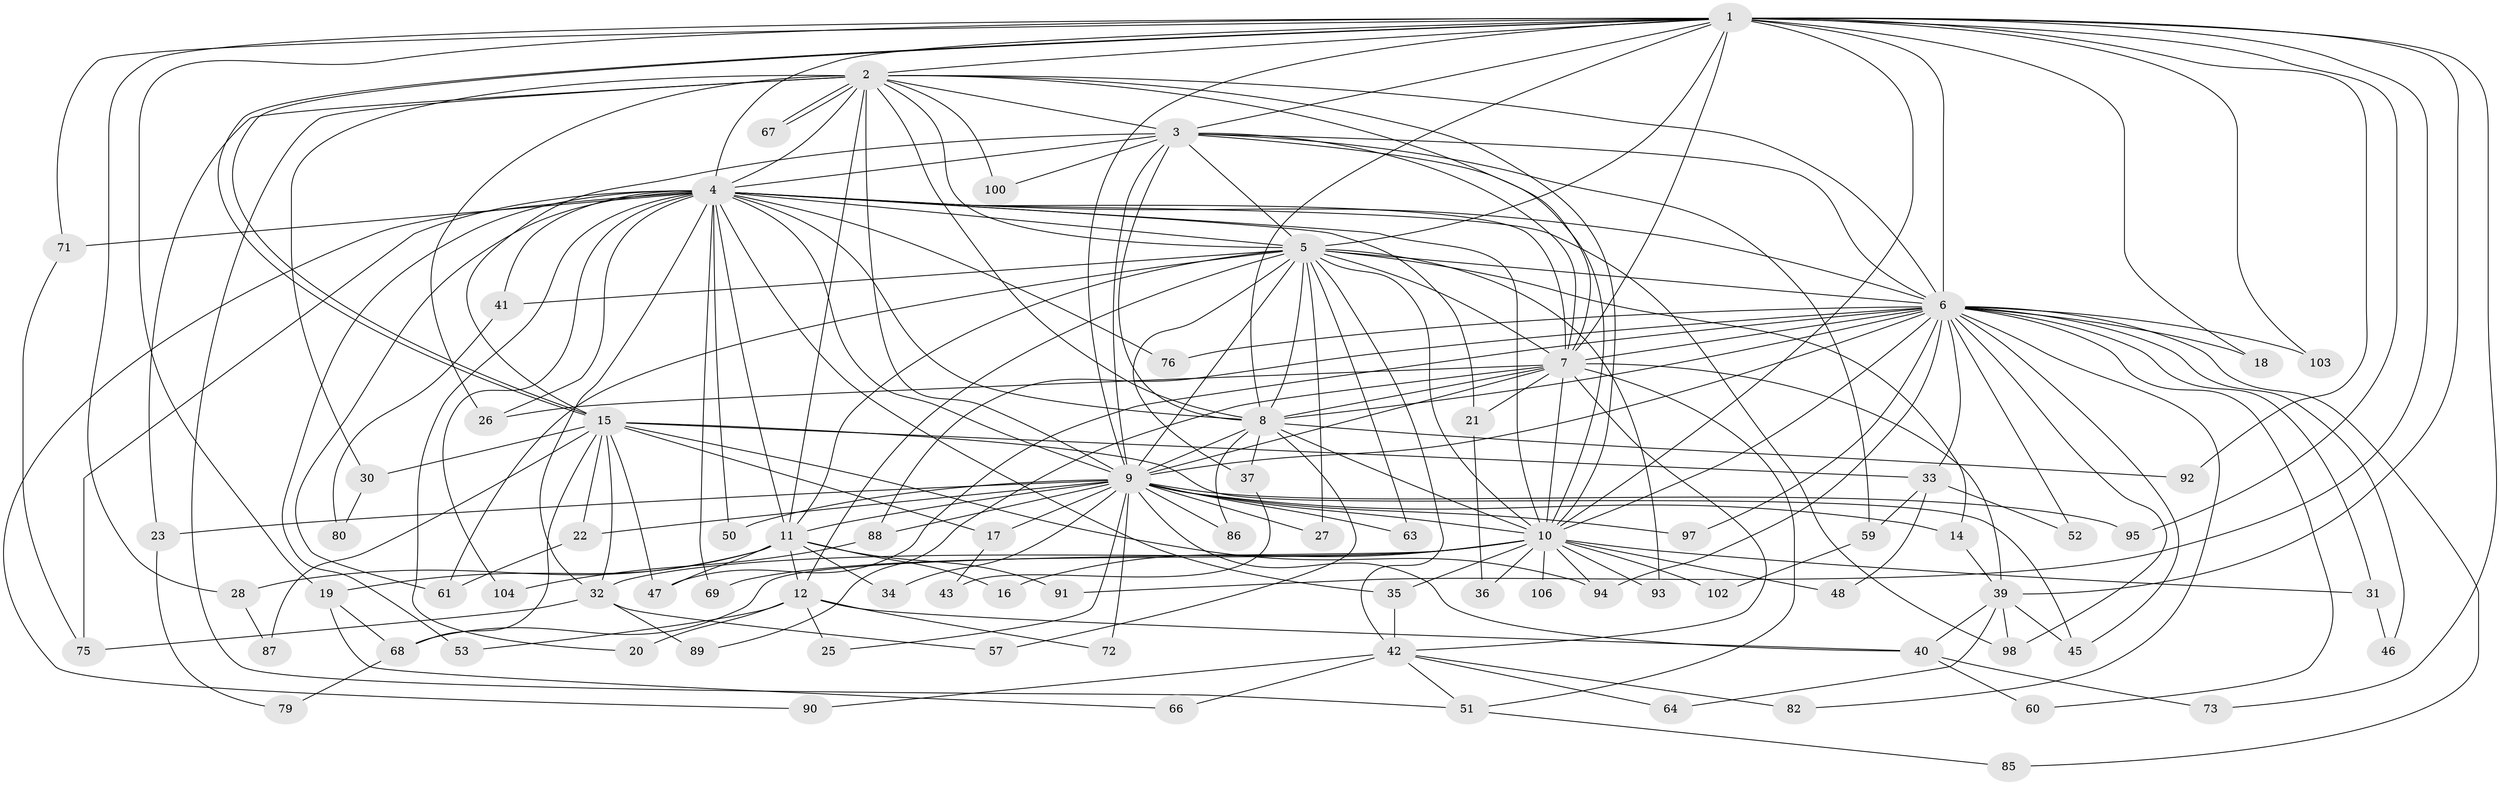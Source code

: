 // Generated by graph-tools (version 1.1) at 2025/23/03/03/25 07:23:40]
// undirected, 83 vertices, 206 edges
graph export_dot {
graph [start="1"]
  node [color=gray90,style=filled];
  1 [super="+56"];
  2 [super="+77"];
  3;
  4 [super="+29"];
  5 [super="+81"];
  6 [super="+58"];
  7 [super="+55"];
  8 [super="+84"];
  9 [super="+74"];
  10 [super="+13"];
  11 [super="+38"];
  12;
  14;
  15 [super="+24"];
  16;
  17;
  18;
  19;
  20;
  21;
  22;
  23;
  25;
  26 [super="+62"];
  27;
  28;
  30 [super="+83"];
  31;
  32 [super="+70"];
  33;
  34;
  35;
  36;
  37;
  39 [super="+96"];
  40 [super="+44"];
  41;
  42 [super="+54"];
  43;
  45;
  46;
  47 [super="+49"];
  48;
  50;
  51 [super="+65"];
  52;
  53;
  57;
  59;
  60;
  61 [super="+105"];
  63;
  64;
  66;
  67;
  68 [super="+107"];
  69;
  71;
  72;
  73;
  75 [super="+78"];
  76;
  79;
  80;
  82;
  85;
  86;
  87;
  88;
  89;
  90;
  91;
  92;
  93;
  94 [super="+101"];
  95;
  97;
  98 [super="+99"];
  100;
  102;
  103;
  104;
  106;
  1 -- 2;
  1 -- 3;
  1 -- 4;
  1 -- 5;
  1 -- 6;
  1 -- 7 [weight=2];
  1 -- 8;
  1 -- 9;
  1 -- 10;
  1 -- 15;
  1 -- 15;
  1 -- 18;
  1 -- 19;
  1 -- 28;
  1 -- 39 [weight=2];
  1 -- 71;
  1 -- 73;
  1 -- 91;
  1 -- 92;
  1 -- 95;
  1 -- 103;
  2 -- 3;
  2 -- 4;
  2 -- 5;
  2 -- 6;
  2 -- 7;
  2 -- 8;
  2 -- 9;
  2 -- 10;
  2 -- 11;
  2 -- 23;
  2 -- 26 [weight=2];
  2 -- 30;
  2 -- 51;
  2 -- 67;
  2 -- 67;
  2 -- 100;
  3 -- 4;
  3 -- 5;
  3 -- 6;
  3 -- 7;
  3 -- 8;
  3 -- 9;
  3 -- 10;
  3 -- 59;
  3 -- 100;
  3 -- 15;
  4 -- 5;
  4 -- 6;
  4 -- 7;
  4 -- 8;
  4 -- 9;
  4 -- 10;
  4 -- 20;
  4 -- 21;
  4 -- 35;
  4 -- 41;
  4 -- 50;
  4 -- 53;
  4 -- 69;
  4 -- 90;
  4 -- 104;
  4 -- 32;
  4 -- 98;
  4 -- 71;
  4 -- 11;
  4 -- 76;
  4 -- 61;
  4 -- 75;
  4 -- 26;
  5 -- 6;
  5 -- 7;
  5 -- 8 [weight=2];
  5 -- 9;
  5 -- 10;
  5 -- 12;
  5 -- 14;
  5 -- 27;
  5 -- 37;
  5 -- 41;
  5 -- 61;
  5 -- 63;
  5 -- 42 [weight=2];
  5 -- 93;
  5 -- 11;
  6 -- 7;
  6 -- 8;
  6 -- 9;
  6 -- 10;
  6 -- 18;
  6 -- 31;
  6 -- 33;
  6 -- 46;
  6 -- 47;
  6 -- 52;
  6 -- 60;
  6 -- 76;
  6 -- 82;
  6 -- 85;
  6 -- 88;
  6 -- 97;
  6 -- 98;
  6 -- 103;
  6 -- 45;
  6 -- 94;
  7 -- 8;
  7 -- 9;
  7 -- 10 [weight=2];
  7 -- 21;
  7 -- 26;
  7 -- 42;
  7 -- 51;
  7 -- 89;
  7 -- 39;
  8 -- 9 [weight=2];
  8 -- 10;
  8 -- 37;
  8 -- 57;
  8 -- 86;
  8 -- 92;
  9 -- 10;
  9 -- 11;
  9 -- 14;
  9 -- 17;
  9 -- 22;
  9 -- 23;
  9 -- 25;
  9 -- 27;
  9 -- 34;
  9 -- 50;
  9 -- 63;
  9 -- 72;
  9 -- 86;
  9 -- 88;
  9 -- 95;
  9 -- 97;
  9 -- 40;
  10 -- 35;
  10 -- 36;
  10 -- 93;
  10 -- 32;
  10 -- 68;
  10 -- 69;
  10 -- 102;
  10 -- 106;
  10 -- 16;
  10 -- 48;
  10 -- 94;
  10 -- 31;
  11 -- 12;
  11 -- 16;
  11 -- 19;
  11 -- 28;
  11 -- 34;
  11 -- 91;
  11 -- 47;
  12 -- 20;
  12 -- 25;
  12 -- 40;
  12 -- 53;
  12 -- 72;
  14 -- 39;
  15 -- 17;
  15 -- 22;
  15 -- 30 [weight=2];
  15 -- 32;
  15 -- 33;
  15 -- 45;
  15 -- 47;
  15 -- 87;
  15 -- 94;
  15 -- 68;
  17 -- 43;
  19 -- 66;
  19 -- 68;
  21 -- 36;
  22 -- 61;
  23 -- 79;
  28 -- 87;
  30 -- 80;
  31 -- 46;
  32 -- 57;
  32 -- 75;
  32 -- 89;
  33 -- 48;
  33 -- 52;
  33 -- 59;
  35 -- 42;
  37 -- 43;
  39 -- 40;
  39 -- 45;
  39 -- 64;
  39 -- 98;
  40 -- 60;
  40 -- 73;
  41 -- 80;
  42 -- 64;
  42 -- 66;
  42 -- 82;
  42 -- 90;
  42 -- 51;
  51 -- 85;
  59 -- 102;
  68 -- 79;
  71 -- 75;
  88 -- 104;
}
